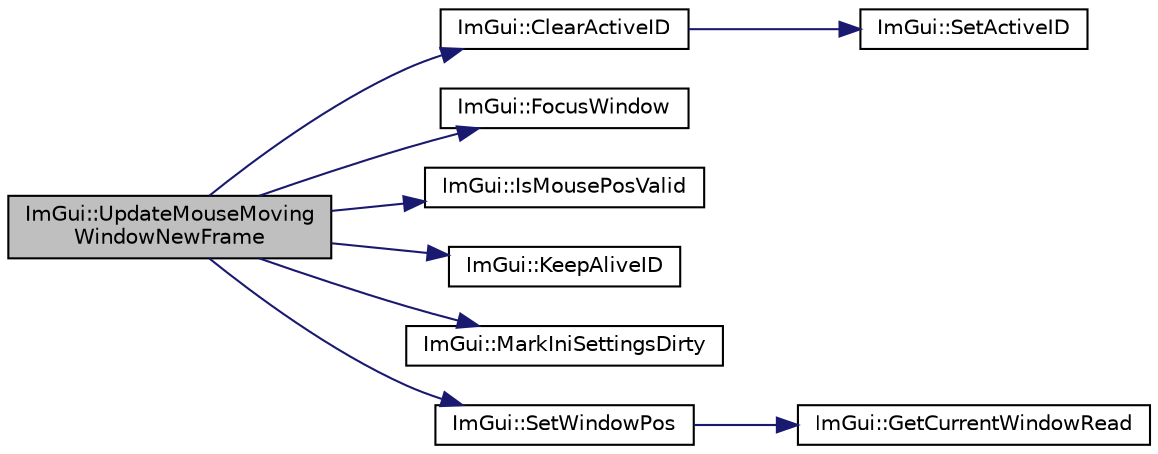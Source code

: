 digraph "ImGui::UpdateMouseMovingWindowNewFrame"
{
 // LATEX_PDF_SIZE
  edge [fontname="Helvetica",fontsize="10",labelfontname="Helvetica",labelfontsize="10"];
  node [fontname="Helvetica",fontsize="10",shape=record];
  rankdir="LR";
  Node1 [label="ImGui::UpdateMouseMoving\lWindowNewFrame",height=0.2,width=0.4,color="black", fillcolor="grey75", style="filled", fontcolor="black",tooltip=" "];
  Node1 -> Node2 [color="midnightblue",fontsize="10",style="solid"];
  Node2 [label="ImGui::ClearActiveID",height=0.2,width=0.4,color="black", fillcolor="white", style="filled",URL="$namespace_im_gui.html#a17ff60ad1e2669130ac38a04d16eb354",tooltip=" "];
  Node2 -> Node3 [color="midnightblue",fontsize="10",style="solid"];
  Node3 [label="ImGui::SetActiveID",height=0.2,width=0.4,color="black", fillcolor="white", style="filled",URL="$namespace_im_gui.html#a27b8ace13a8c421ee8405f0cbebe4ead",tooltip=" "];
  Node1 -> Node4 [color="midnightblue",fontsize="10",style="solid"];
  Node4 [label="ImGui::FocusWindow",height=0.2,width=0.4,color="black", fillcolor="white", style="filled",URL="$namespace_im_gui.html#ade4c08e7e7ad7bbfa4835248f5f3a7c6",tooltip=" "];
  Node1 -> Node5 [color="midnightblue",fontsize="10",style="solid"];
  Node5 [label="ImGui::IsMousePosValid",height=0.2,width=0.4,color="black", fillcolor="white", style="filled",URL="$namespace_im_gui.html#a22d482190e8f549d5904aded1c6f7778",tooltip=" "];
  Node1 -> Node6 [color="midnightblue",fontsize="10",style="solid"];
  Node6 [label="ImGui::KeepAliveID",height=0.2,width=0.4,color="black", fillcolor="white", style="filled",URL="$namespace_im_gui.html#a85a245c78a9f7c351636bdad6e60c488",tooltip=" "];
  Node1 -> Node7 [color="midnightblue",fontsize="10",style="solid"];
  Node7 [label="ImGui::MarkIniSettingsDirty",height=0.2,width=0.4,color="black", fillcolor="white", style="filled",URL="$namespace_im_gui.html#aee9b660c1d6786c00fc47c71c66eb1eb",tooltip=" "];
  Node1 -> Node8 [color="midnightblue",fontsize="10",style="solid"];
  Node8 [label="ImGui::SetWindowPos",height=0.2,width=0.4,color="black", fillcolor="white", style="filled",URL="$namespace_im_gui.html#aaa81e004de4c0a5cedb836e92e8aa0e5",tooltip=" "];
  Node8 -> Node9 [color="midnightblue",fontsize="10",style="solid"];
  Node9 [label="ImGui::GetCurrentWindowRead",height=0.2,width=0.4,color="black", fillcolor="white", style="filled",URL="$namespace_im_gui.html#a408f9ddac92f8629a7e273ced5f8c3aa",tooltip=" "];
}
